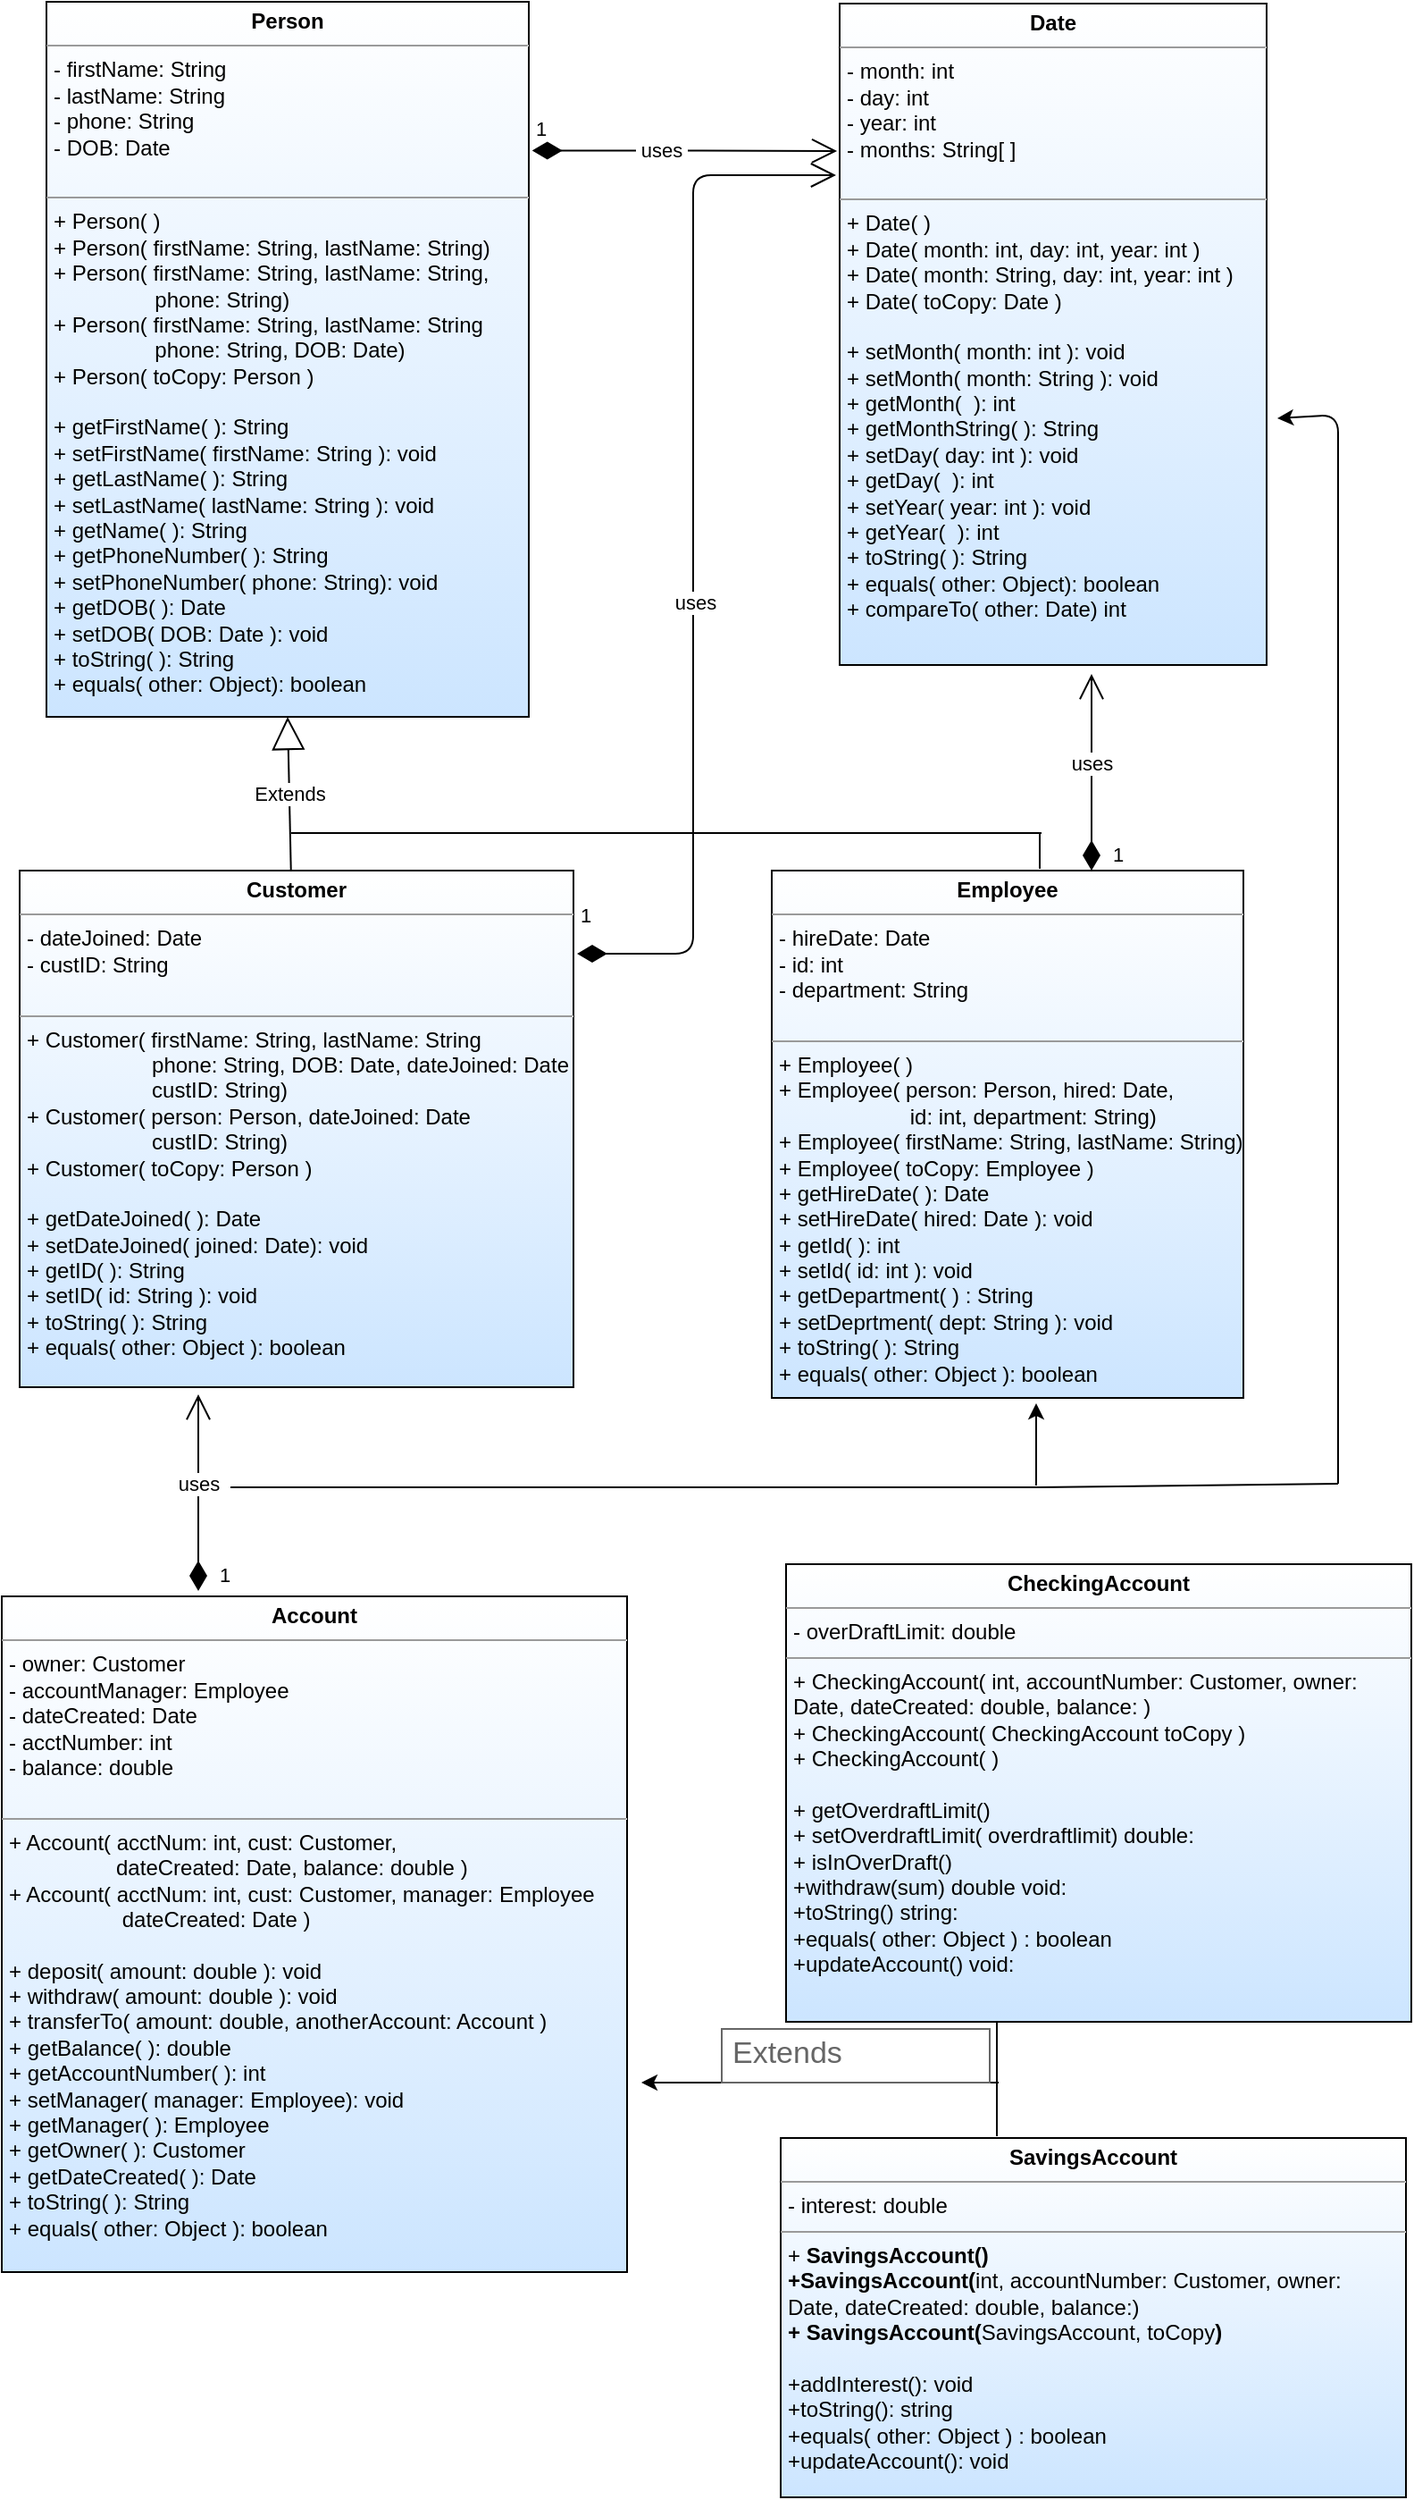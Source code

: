 <mxfile>
    <diagram id="v-KD0Bjn270umLAgXtNp" name="Page-1">
        <mxGraphModel dx="996" dy="666" grid="0" gridSize="10" guides="1" tooltips="1" connect="1" arrows="1" fold="1" page="1" pageScale="1" pageWidth="850" pageHeight="1100" math="0" shadow="0">
            <root>
                <mxCell id="0"/>
                <mxCell id="1" parent="0"/>
                <mxCell id="mYoptTvwx1LB1I1NdDWJ-5" value="&lt;p style=&quot;margin: 0px ; margin-top: 4px ; text-align: center&quot;&gt;&lt;b&gt;Account&lt;/b&gt;&lt;br&gt;&lt;/p&gt;&lt;hr size=&quot;1&quot;&gt;&lt;p style=&quot;margin: 0px ; margin-left: 4px&quot;&gt;- owner: Customer&lt;/p&gt;&lt;p style=&quot;margin: 0px ; margin-left: 4px&quot;&gt;- accountManager: Employee&lt;/p&gt;&lt;p style=&quot;margin: 0px ; margin-left: 4px&quot;&gt;- dateCreated: Date&lt;br&gt;&lt;/p&gt;&lt;p style=&quot;margin: 0px ; margin-left: 4px&quot;&gt;- acctNumber: int&lt;/p&gt;&lt;p style=&quot;margin: 0px ; margin-left: 4px&quot;&gt;- balance: double&lt;br&gt;&lt;/p&gt;&lt;p style=&quot;margin: 0px ; margin-left: 4px&quot;&gt; &lt;br&gt;&lt;/p&gt;&lt;hr size=&quot;1&quot;&gt;&lt;p style=&quot;margin: 0px ; margin-left: 4px&quot;&gt;+ Account( acctNum: int, cust: Customer, &lt;br&gt;&lt;/p&gt;&lt;p style=&quot;margin: 0px ; margin-left: 4px&quot;&gt;&amp;nbsp;&amp;nbsp;&amp;nbsp;&amp;nbsp;&amp;nbsp;&amp;nbsp;&amp;nbsp;&amp;nbsp;&amp;nbsp;&amp;nbsp;&amp;nbsp;&amp;nbsp;&amp;nbsp;&amp;nbsp;&amp;nbsp;&amp;nbsp;&amp;nbsp; dateCreated: Date, balance: double )&lt;br&gt;&lt;/p&gt;&lt;p style=&quot;margin: 0px ; margin-left: 4px&quot;&gt;+ Account( acctNum: int, cust: Customer, manager: Employee&lt;/p&gt;&lt;p style=&quot;margin: 0px ; margin-left: 4px&quot;&gt;&amp;nbsp; &amp;nbsp; &amp;nbsp; &amp;nbsp; &amp;nbsp; &amp;nbsp; &amp;nbsp; &amp;nbsp; &amp;nbsp; &amp;nbsp;dateCreated: Date )&lt;/p&gt;&lt;p style=&quot;margin: 0px ; margin-left: 4px&quot;&gt;&lt;br&gt;&lt;/p&gt;&lt;p style=&quot;margin: 0px 0px 0px 4px&quot;&gt;+ deposit( amount: double ): void&lt;/p&gt;&lt;p style=&quot;margin: 0px 0px 0px 4px&quot;&gt;+ withdraw( amount: double ): void&lt;/p&gt;&lt;p style=&quot;margin: 0px 0px 0px 4px&quot;&gt;+ transferTo( amount: double, anotherAccount: Account )&lt;br&gt;&lt;/p&gt;&lt;div&gt;&lt;p style=&quot;margin: 0px 0px 0px 4px&quot;&gt;+ getBalance( ): double&lt;br&gt;&lt;/p&gt;&lt;/div&gt;&lt;div&gt;&lt;p style=&quot;margin: 0px 0px 0px 4px&quot;&gt;+ getAccountNumber( ): int&lt;br&gt;&lt;/p&gt;&lt;/div&gt;&lt;div&gt;&lt;p style=&quot;margin: 0px 0px 0px 4px&quot;&gt;+ setManager( manager: Employee): void&lt;/p&gt;&lt;p style=&quot;margin: 0px 0px 0px 4px&quot;&gt;+ getManager( ): Employee&lt;/p&gt;&lt;/div&gt;&lt;p style=&quot;margin: 0px 0px 0px 4px&quot;&gt;+ getOwner( ): Customer&lt;/p&gt;&lt;p style=&quot;margin: 0px ; margin-left: 4px&quot;&gt;&lt;span&gt;+ getDateCreated( ): Date&lt;/span&gt;&lt;/p&gt;&lt;p style=&quot;margin: 0px ; margin-left: 4px&quot;&gt;&lt;span&gt;+ toString( ): String&lt;/span&gt;&lt;br&gt;&lt;/p&gt;&lt;p style=&quot;margin: 0px ; margin-left: 4px&quot;&gt;+ equals( other: Object ): boolean&amp;nbsp;&lt;/p&gt;" style="verticalAlign=top;align=left;overflow=fill;fontSize=12;fontFamily=Helvetica;html=1;gradientColor=#CCE5FF;" parent="1" vertex="1">
                    <mxGeometry x="15" y="977" width="350" height="378" as="geometry"/>
                </mxCell>
                <mxCell id="2" value="&lt;p style=&quot;margin: 0px ; margin-top: 4px ; text-align: center&quot;&gt;&lt;b&gt;Person&lt;/b&gt;&lt;br&gt;&lt;/p&gt;&lt;hr size=&quot;1&quot;&gt;&lt;p style=&quot;margin: 0px ; margin-left: 4px&quot;&gt;- firstName: String&lt;/p&gt;&lt;p style=&quot;margin: 0px ; margin-left: 4px&quot;&gt;- lastName: String&lt;br&gt;&lt;/p&gt;&lt;p style=&quot;margin: 0px ; margin-left: 4px&quot;&gt;- phone: String&lt;/p&gt;&lt;p style=&quot;margin: 0px ; margin-left: 4px&quot;&gt;- DOB: Date&lt;br&gt;&lt;/p&gt;&lt;p style=&quot;margin: 0px ; margin-left: 4px&quot;&gt; &lt;br&gt;&lt;/p&gt;&lt;hr size=&quot;1&quot;&gt;&lt;p style=&quot;margin: 0px ; margin-left: 4px&quot;&gt;+ Person( )&lt;/p&gt;&lt;p style=&quot;margin: 0px ; margin-left: 4px&quot;&gt;+ Person( firstName: String, lastName: String)&lt;/p&gt;&lt;p style=&quot;margin: 0px ; margin-left: 4px&quot;&gt;+ Person( firstName: String, lastName: String,&lt;/p&gt;&lt;p style=&quot;margin: 0px ; margin-left: 4px&quot;&gt;&amp;nbsp; &amp;nbsp; &amp;nbsp; &amp;nbsp; &amp;nbsp; &amp;nbsp; &amp;nbsp; &amp;nbsp; &amp;nbsp;phone: String)&lt;br&gt;&lt;/p&gt;&lt;p style=&quot;margin: 0px ; margin-left: 4px&quot;&gt;+ Person( firstName: String, lastName: String&lt;/p&gt;&lt;p style=&quot;margin: 0px ; margin-left: 4px&quot;&gt;&amp;nbsp; &amp;nbsp; &amp;nbsp; &amp;nbsp; &amp;nbsp; &amp;nbsp; &amp;nbsp; &amp;nbsp; &amp;nbsp;phone: String, DOB: Date)&lt;br&gt;&lt;/p&gt;&lt;p style=&quot;margin: 0px ; margin-left: 4px&quot;&gt;+ Person( toCopy: Person )&lt;/p&gt;&lt;p style=&quot;margin: 0px ; margin-left: 4px&quot;&gt;&lt;br&gt;&lt;/p&gt;&lt;p style=&quot;margin: 0px ; margin-left: 4px&quot;&gt;+ getFirstName( ): String&lt;/p&gt;&lt;p style=&quot;margin: 0px 0px 0px 4px&quot;&gt;+ setFirstName( firstName: String ): void&lt;/p&gt;&lt;p style=&quot;margin: 0px 0px 0px 4px&quot;&gt;+ getLastName( ): String&lt;/p&gt;&lt;p style=&quot;margin: 0px 0px 0px 4px&quot;&gt;+ setLastName( lastName: String ): void&lt;/p&gt;&lt;p style=&quot;margin: 0px 0px 0px 4px&quot;&gt;+ getName( ): String&lt;/p&gt;&lt;p style=&quot;margin: 0px 0px 0px 4px&quot;&gt;+ getPhoneNumber( ): String&lt;/p&gt;&lt;p style=&quot;margin: 0px 0px 0px 4px&quot;&gt;+ setPhoneNumber( phone: String): void&lt;/p&gt;&lt;p style=&quot;margin: 0px 0px 0px 4px&quot;&gt;&lt;span&gt;+ getDOB( ): Date&lt;/span&gt;&lt;br&gt;&lt;/p&gt;&lt;p style=&quot;margin: 0px ; margin-left: 4px&quot;&gt;+ setDOB( DOB: Date ): void&lt;/p&gt;&lt;p style=&quot;margin: 0px ; margin-left: 4px&quot;&gt;&lt;span&gt;+ toString( ): String&lt;/span&gt;&lt;br&gt;&lt;/p&gt;&lt;p style=&quot;margin: 0px ; margin-left: 4px&quot;&gt;+ equals( other: Object): boolean&lt;/p&gt;" style="verticalAlign=top;align=left;overflow=fill;fontSize=12;fontFamily=Helvetica;html=1;gradientColor=#CCE5FF;" parent="1" vertex="1">
                    <mxGeometry x="40" y="85" width="270" height="400" as="geometry"/>
                </mxCell>
                <mxCell id="3" value="&lt;p style=&quot;margin: 0px ; margin-top: 4px ; text-align: center&quot;&gt;&lt;b&gt;Customer&lt;/b&gt;&lt;/p&gt;&lt;hr size=&quot;1&quot;&gt;&lt;p style=&quot;margin: 0px ; margin-left: 4px&quot;&gt;- dateJoined: Date&lt;/p&gt;&lt;p style=&quot;margin: 0px ; margin-left: 4px&quot;&gt;- custID: String&lt;br&gt;&lt;/p&gt;&lt;p style=&quot;margin: 0px ; margin-left: 4px&quot;&gt;&lt;br&gt;&lt;/p&gt;&lt;hr size=&quot;1&quot;&gt;&lt;p style=&quot;margin: 0px 0px 0px 4px&quot;&gt;+ Customer( firstName: String, lastName: String&lt;/p&gt;&lt;p style=&quot;margin: 0px ; margin-left: 4px&quot;&gt;&lt;span&gt;&amp;nbsp; &amp;nbsp; &amp;nbsp; &amp;nbsp; &amp;nbsp; &amp;nbsp; &amp;nbsp; &amp;nbsp; &amp;nbsp; &amp;nbsp; &amp;nbsp;phone: String, DOB: Date, dateJoined: Date&lt;/span&gt;&lt;/p&gt;&lt;p style=&quot;margin: 0px ; margin-left: 4px&quot;&gt;&lt;span&gt;&amp;nbsp; &amp;nbsp; &amp;nbsp; &amp;nbsp; &amp;nbsp; &amp;nbsp; &amp;nbsp; &amp;nbsp; &amp;nbsp; &amp;nbsp; &amp;nbsp;custID: String)&lt;/span&gt;&lt;br&gt;&lt;/p&gt;&lt;p style=&quot;margin: 0px 0px 0px 4px&quot;&gt;+ Customer( person: Person,&amp;nbsp;&lt;span&gt;dateJoined: Date&lt;/span&gt;&lt;/p&gt;&lt;p style=&quot;margin: 0px 0px 0px 4px&quot;&gt;&amp;nbsp; &amp;nbsp; &amp;nbsp; &amp;nbsp; &amp;nbsp; &amp;nbsp; &amp;nbsp; &amp;nbsp; &amp;nbsp; &amp;nbsp; &amp;nbsp;custID: String)&lt;/p&gt;&lt;p style=&quot;margin: 0px ; margin-left: 4px&quot;&gt;&lt;span&gt;+ Customer( toCopy: Person )&lt;/span&gt;&lt;/p&gt;&lt;p style=&quot;margin: 0px ; margin-left: 4px&quot;&gt;&lt;span&gt;&lt;br&gt;&lt;/span&gt;&lt;/p&gt;&lt;p style=&quot;margin: 0px ; margin-left: 4px&quot;&gt;+ getDateJoined( ): Date&lt;/p&gt;&lt;p style=&quot;margin: 0px ; margin-left: 4px&quot;&gt;&lt;span&gt;+ setDateJoined( joined: Date): void&lt;/span&gt;&lt;/p&gt;&lt;p style=&quot;margin: 0px ; margin-left: 4px&quot;&gt;+ getID( ): String&lt;br&gt;&lt;/p&gt;&lt;p style=&quot;margin: 0px ; margin-left: 4px&quot;&gt;+ setID( id: String ): void&lt;/p&gt;&lt;p style=&quot;margin: 0px ; margin-left: 4px&quot;&gt;&lt;span&gt;+ toString( ): String&lt;/span&gt;&lt;br&gt;&lt;/p&gt;&lt;p style=&quot;margin: 0px ; margin-left: 4px&quot;&gt;+ equals( other: Object ): boolean&amp;nbsp;&lt;/p&gt;" style="verticalAlign=top;align=left;overflow=fill;fontSize=12;fontFamily=Helvetica;html=1;gradientColor=#CCE5FF;" parent="1" vertex="1">
                    <mxGeometry x="25" y="571" width="310" height="289" as="geometry"/>
                </mxCell>
                <mxCell id="4" value="Extends" style="endArrow=block;endSize=16;endFill=0;html=1;entryX=0.5;entryY=1;entryDx=0;entryDy=0;" parent="1" source="3" target="2" edge="1">
                    <mxGeometry width="160" relative="1" as="geometry">
                        <mxPoint x="80" y="670" as="sourcePoint"/>
                        <mxPoint x="240" y="670" as="targetPoint"/>
                    </mxGeometry>
                </mxCell>
                <mxCell id="7" value="&lt;p style=&quot;margin: 0px ; margin-top: 4px ; text-align: center&quot;&gt;&lt;b&gt;Date&lt;/b&gt;&lt;/p&gt;&lt;hr size=&quot;1&quot;&gt;&lt;p style=&quot;margin: 0px ; margin-left: 4px&quot;&gt;- month: int&lt;/p&gt;&lt;p style=&quot;margin: 0px ; margin-left: 4px&quot;&gt;- day: int&lt;br&gt;&lt;/p&gt;&lt;p style=&quot;margin: 0px ; margin-left: 4px&quot;&gt;- year: int&lt;/p&gt;&lt;p style=&quot;margin: 0px ; margin-left: 4px&quot;&gt;- months: String[ ]&lt;br&gt;&lt;/p&gt;&lt;p style=&quot;margin: 0px ; margin-left: 4px&quot;&gt; &lt;br&gt;&lt;/p&gt;&lt;hr size=&quot;1&quot;&gt;&lt;p style=&quot;margin: 0px ; margin-left: 4px&quot;&gt;+ Date( )&lt;/p&gt;&lt;p style=&quot;margin: 0px ; margin-left: 4px&quot;&gt;+ Date( month: int, day: int, year: int )&lt;/p&gt;&lt;p style=&quot;margin: 0px ; margin-left: 4px&quot;&gt;+ Date( month: String, day: int, year: int )&lt;br&gt;&lt;/p&gt;&lt;p style=&quot;margin: 0px ; margin-left: 4px&quot;&gt;&lt;span&gt;+ Date( toCopy: Date )&lt;/span&gt;&lt;br&gt;&lt;/p&gt;&lt;p style=&quot;margin: 0px ; margin-left: 4px&quot;&gt;&lt;br&gt;&lt;/p&gt;&lt;p style=&quot;margin: 0px ; margin-left: 4px&quot;&gt;+ setMonth( month: int ): void&lt;/p&gt;&lt;p style=&quot;margin: 0px ; margin-left: 4px&quot;&gt;+ setMonth( month: String ): void&lt;br&gt;&lt;/p&gt;&lt;p style=&quot;margin: 0px 0px 0px 4px&quot;&gt;+ getMonth(&amp;nbsp; ): int&lt;br&gt;&lt;/p&gt;&lt;p style=&quot;margin: 0px 0px 0px 4px&quot;&gt;+ getMonthString( ): String&lt;/p&gt;&lt;p style=&quot;margin: 0px 0px 0px 4px&quot;&gt;+ setDay( day: int ): void&lt;/p&gt;&lt;p style=&quot;margin: 0px 0px 0px 4px&quot;&gt;+ getDay(&amp;nbsp; ): int&lt;/p&gt;&lt;p style=&quot;margin: 0px 0px 0px 4px&quot;&gt;+ setYear( year: int ): void&lt;/p&gt;&lt;p style=&quot;margin: 0px 0px 0px 4px&quot;&gt;+ getYear(&amp;nbsp; ): int&lt;/p&gt;&lt;p style=&quot;margin: 0px ; margin-left: 4px&quot;&gt;&lt;span&gt;+ toString( ): String&lt;/span&gt;&lt;br&gt;&lt;/p&gt;&lt;p style=&quot;margin: 0px ; margin-left: 4px&quot;&gt;+ equals( other: Object): boolean&lt;/p&gt;&lt;p style=&quot;margin: 0px ; margin-left: 4px&quot;&gt;+ compareTo( other: Date) int&lt;/p&gt;" style="verticalAlign=top;align=left;overflow=fill;fontSize=12;fontFamily=Helvetica;html=1;gradientColor=#CCE5FF;" parent="1" vertex="1">
                    <mxGeometry x="484" y="86" width="239" height="370" as="geometry"/>
                </mxCell>
                <mxCell id="8" value="1" style="endArrow=open;html=1;endSize=12;startArrow=diamondThin;startSize=14;startFill=1;edgeStyle=orthogonalEdgeStyle;align=left;verticalAlign=bottom;entryX=-0.006;entryY=0.223;entryDx=0;entryDy=0;entryPerimeter=0;exitX=1.007;exitY=0.208;exitDx=0;exitDy=0;exitPerimeter=0;" parent="1" source="2" target="7" edge="1">
                    <mxGeometry x="-1" y="3" relative="1" as="geometry">
                        <mxPoint x="260" y="190" as="sourcePoint"/>
                        <mxPoint x="420" y="190" as="targetPoint"/>
                    </mxGeometry>
                </mxCell>
                <mxCell id="9" value="&amp;nbsp;uses&amp;nbsp;" style="edgeLabel;html=1;align=center;verticalAlign=middle;resizable=0;points=[];" parent="8" vertex="1" connectable="0">
                    <mxGeometry x="-0.207" relative="1" as="geometry">
                        <mxPoint x="4" as="offset"/>
                    </mxGeometry>
                </mxCell>
                <mxCell id="10" value="1" style="endArrow=open;html=1;endSize=12;startArrow=diamondThin;startSize=14;startFill=1;edgeStyle=orthogonalEdgeStyle;align=left;verticalAlign=bottom;exitX=1;exitY=0.25;exitDx=0;exitDy=0;" parent="1" edge="1">
                    <mxGeometry x="-1" y="14" relative="1" as="geometry">
                        <mxPoint x="337" y="617.5" as="sourcePoint"/>
                        <mxPoint x="482" y="182" as="targetPoint"/>
                        <Array as="points">
                            <mxPoint x="402" y="618"/>
                            <mxPoint x="402" y="182"/>
                            <mxPoint x="482" y="182"/>
                        </Array>
                        <mxPoint y="1" as="offset"/>
                    </mxGeometry>
                </mxCell>
                <mxCell id="11" value="&amp;nbsp;uses&amp;nbsp;" style="edgeLabel;html=1;align=center;verticalAlign=middle;resizable=0;points=[];" parent="10" vertex="1" connectable="0">
                    <mxGeometry x="-0.207" relative="1" as="geometry">
                        <mxPoint x="1" y="-32" as="offset"/>
                    </mxGeometry>
                </mxCell>
                <mxCell id="12" value="&lt;p style=&quot;margin: 0px ; margin-top: 4px ; text-align: center&quot;&gt;&lt;b&gt;Employee&lt;/b&gt;&lt;/p&gt;&lt;hr size=&quot;1&quot;&gt;&lt;p style=&quot;margin: 0px ; margin-left: 4px&quot;&gt;- hireDate: Date&lt;/p&gt;&lt;p style=&quot;margin: 0px ; margin-left: 4px&quot;&gt;- id: int&lt;br&gt;&lt;/p&gt;&lt;p style=&quot;margin: 0px ; margin-left: 4px&quot;&gt;- department: String&lt;/p&gt;&lt;p style=&quot;margin: 0px ; margin-left: 4px&quot;&gt;&lt;br&gt;&lt;/p&gt;&lt;hr size=&quot;1&quot;&gt;&lt;p style=&quot;margin: 0px 0px 0px 4px&quot;&gt;+ Employee( )&lt;/p&gt;&lt;p style=&quot;margin: 0px 0px 0px 4px&quot;&gt;+ Employee( person: Person, hired: Date,&amp;nbsp;&lt;/p&gt;&lt;p style=&quot;margin: 0px 0px 0px 4px&quot;&gt;&amp;nbsp; &amp;nbsp; &amp;nbsp; &amp;nbsp; &amp;nbsp; &amp;nbsp; &amp;nbsp; &amp;nbsp; &amp;nbsp; &amp;nbsp; &amp;nbsp; id: int,&amp;nbsp;&lt;span&gt;department: String&lt;/span&gt;&lt;span&gt;)&lt;/span&gt;&lt;/p&gt;&lt;p style=&quot;margin: 0px 0px 0px 4px&quot;&gt;&lt;span&gt;+ Employee( firstName: String, lastName: String)&amp;nbsp;&lt;/span&gt;&lt;/p&gt;&lt;p style=&quot;margin: 0px ; margin-left: 4px&quot;&gt;&lt;span&gt;+ Employee( toCopy: Employee )&lt;/span&gt;&lt;/p&gt;&lt;p style=&quot;margin: 0px ; margin-left: 4px&quot;&gt;+ getHireDate( ): Date&lt;/p&gt;&lt;p style=&quot;margin: 0px ; margin-left: 4px&quot;&gt;&lt;span&gt;+ setHireDate( hired: Date ): void&lt;/span&gt;&lt;/p&gt;&lt;p style=&quot;margin: 0px ; margin-left: 4px&quot;&gt;+ getId( ): int&lt;br&gt;&lt;/p&gt;&lt;p style=&quot;margin: 0px ; margin-left: 4px&quot;&gt;+ setId( id: int ): void&lt;/p&gt;&lt;p style=&quot;margin: 0px ; margin-left: 4px&quot;&gt;+ getDepartment( ) : String&lt;/p&gt;&lt;p style=&quot;margin: 0px ; margin-left: 4px&quot;&gt;+ setDeprtment( dept: String ): void&lt;/p&gt;&lt;p style=&quot;margin: 0px ; margin-left: 4px&quot;&gt;&lt;span&gt;+ toString( ): String&lt;/span&gt;&lt;br&gt;&lt;/p&gt;&lt;p style=&quot;margin: 0px ; margin-left: 4px&quot;&gt;+ equals( other: Object ): boolean&amp;nbsp;&lt;/p&gt;" style="verticalAlign=top;align=left;overflow=fill;fontSize=12;fontFamily=Helvetica;html=1;gradientColor=#CCE5FF;" parent="1" vertex="1">
                    <mxGeometry x="446" y="571" width="264" height="295" as="geometry"/>
                </mxCell>
                <mxCell id="14" value="" style="endArrow=none;html=1;" parent="1" edge="1">
                    <mxGeometry width="50" height="50" relative="1" as="geometry">
                        <mxPoint x="177" y="550" as="sourcePoint"/>
                        <mxPoint x="597" y="550" as="targetPoint"/>
                    </mxGeometry>
                </mxCell>
                <mxCell id="15" value="" style="endArrow=none;html=1;" parent="1" edge="1">
                    <mxGeometry width="50" height="50" relative="1" as="geometry">
                        <mxPoint x="596" y="550" as="sourcePoint"/>
                        <mxPoint x="596" y="570" as="targetPoint"/>
                    </mxGeometry>
                </mxCell>
                <mxCell id="21" value="1" style="endArrow=open;html=1;endSize=12;startArrow=diamondThin;startSize=14;startFill=1;edgeStyle=orthogonalEdgeStyle;align=left;verticalAlign=bottom;" parent="1" edge="1">
                    <mxGeometry x="-1" y="-10" relative="1" as="geometry">
                        <mxPoint x="625" y="571" as="sourcePoint"/>
                        <mxPoint x="625" y="461" as="targetPoint"/>
                        <mxPoint as="offset"/>
                    </mxGeometry>
                </mxCell>
                <mxCell id="22" value="uses" style="edgeLabel;html=1;align=center;verticalAlign=middle;resizable=0;points=[];" parent="21" vertex="1" connectable="0">
                    <mxGeometry x="0.178" y="-1" relative="1" as="geometry">
                        <mxPoint x="-1" y="5" as="offset"/>
                    </mxGeometry>
                </mxCell>
                <mxCell id="26" value="1" style="endArrow=open;html=1;endSize=12;startArrow=diamondThin;startSize=14;startFill=1;edgeStyle=orthogonalEdgeStyle;align=left;verticalAlign=bottom;" edge="1" parent="1">
                    <mxGeometry x="-1" y="-10" relative="1" as="geometry">
                        <mxPoint x="125" y="974" as="sourcePoint"/>
                        <mxPoint x="125" y="864" as="targetPoint"/>
                        <mxPoint as="offset"/>
                    </mxGeometry>
                </mxCell>
                <mxCell id="27" value="uses" style="edgeLabel;html=1;align=center;verticalAlign=middle;resizable=0;points=[];" vertex="1" connectable="0" parent="26">
                    <mxGeometry x="0.178" y="-1" relative="1" as="geometry">
                        <mxPoint x="-1" y="5" as="offset"/>
                    </mxGeometry>
                </mxCell>
                <mxCell id="28" value="" style="endArrow=none;html=1;" edge="1" parent="1">
                    <mxGeometry width="50" height="50" relative="1" as="geometry">
                        <mxPoint x="143" y="916" as="sourcePoint"/>
                        <mxPoint x="596" y="916" as="targetPoint"/>
                    </mxGeometry>
                </mxCell>
                <mxCell id="29" value="" style="endArrow=classic;html=1;" edge="1" parent="1">
                    <mxGeometry width="50" height="50" relative="1" as="geometry">
                        <mxPoint x="594" y="915" as="sourcePoint"/>
                        <mxPoint x="594" y="869" as="targetPoint"/>
                    </mxGeometry>
                </mxCell>
                <mxCell id="30" value="" style="endArrow=none;html=1;" edge="1" parent="1">
                    <mxGeometry width="50" height="50" relative="1" as="geometry">
                        <mxPoint x="596" y="916" as="sourcePoint"/>
                        <mxPoint x="763" y="914" as="targetPoint"/>
                    </mxGeometry>
                </mxCell>
                <mxCell id="31" value="" style="endArrow=none;html=1;" edge="1" parent="1">
                    <mxGeometry width="50" height="50" relative="1" as="geometry">
                        <mxPoint x="763" y="914" as="sourcePoint"/>
                        <mxPoint x="763" y="374" as="targetPoint"/>
                    </mxGeometry>
                </mxCell>
                <mxCell id="33" value="" style="endArrow=classic;html=1;" edge="1" parent="1">
                    <mxGeometry width="50" height="50" relative="1" as="geometry">
                        <mxPoint x="763" y="375" as="sourcePoint"/>
                        <mxPoint x="729" y="318" as="targetPoint"/>
                        <Array as="points">
                            <mxPoint x="763" y="316"/>
                        </Array>
                    </mxGeometry>
                </mxCell>
                <mxCell id="34" value="&lt;p style=&quot;margin: 0px ; margin-top: 4px ; text-align: center&quot;&gt;&lt;b&gt;Savings&lt;/b&gt;&lt;b style=&quot;background-color: initial;&quot;&gt;Account&lt;/b&gt;&lt;/p&gt;&lt;hr size=&quot;1&quot;&gt;&lt;p style=&quot;margin: 0px ; margin-left: 4px&quot;&gt;- interest: double&lt;/p&gt;&lt;hr size=&quot;1&quot;&gt;&lt;p style=&quot;margin: 0px 0px 0px 4px;&quot;&gt;&lt;span style=&quot;background-color: initial;&quot;&gt;+ &lt;b&gt;SavingsAccount()&lt;/b&gt;&lt;/span&gt;&lt;/p&gt;&lt;p style=&quot;margin: 0px 0px 0px 4px;&quot;&gt;&lt;span style=&quot;background-color: initial;&quot;&gt;&lt;b&gt;+SavingsAccount(&lt;/b&gt;int, accountNumber: Customer, owner:&amp;nbsp;&lt;/span&gt;&lt;/p&gt;&lt;p style=&quot;margin: 0px 0px 0px 4px;&quot;&gt;&lt;span style=&quot;background-color: initial;&quot;&gt;Date, dateCreated: double, balance:)&lt;/span&gt;&lt;/p&gt;&lt;p style=&quot;margin: 0px 0px 0px 4px;&quot;&gt;&lt;span style=&quot;background-color: initial;&quot;&gt;&lt;b&gt;+ SavingsAccount(&lt;/b&gt;SavingsAccount, toCopy&lt;b&gt;)&lt;/b&gt;&lt;/span&gt;&lt;/p&gt;&lt;p style=&quot;margin: 0px 0px 0px 4px;&quot;&gt;&lt;span style=&quot;background-color: initial;&quot;&gt;&lt;b&gt;&lt;br&gt;&lt;/b&gt;&lt;/span&gt;&lt;/p&gt;&lt;p style=&quot;margin: 0px 0px 0px 4px;&quot;&gt;&lt;span style=&quot;background-color: initial;&quot;&gt;+addInterest(): void&lt;/span&gt;&lt;/p&gt;&lt;p style=&quot;margin: 0px 0px 0px 4px;&quot;&gt;&lt;span style=&quot;background-color: initial;&quot;&gt;+toString(): string&lt;/span&gt;&lt;/p&gt;&lt;p style=&quot;margin: 0px 0px 0px 4px;&quot;&gt;&lt;span style=&quot;background-color: initial;&quot;&gt;+equals( other: Object ) : boolean&lt;/span&gt;&lt;/p&gt;&lt;p style=&quot;margin: 0px 0px 0px 4px;&quot;&gt;&lt;span style=&quot;background-color: initial;&quot;&gt;+updateAccount(): void&lt;/span&gt;&lt;/p&gt;&lt;p style=&quot;text-align: center; margin: 0px 0px 0px 4px;&quot;&gt;&lt;span style=&quot;background-color: initial;&quot;&gt;&lt;b&gt;&lt;br&gt;&lt;/b&gt;&lt;/span&gt;&lt;/p&gt;" style="verticalAlign=top;align=left;overflow=fill;fontSize=12;fontFamily=Helvetica;html=1;gradientColor=#CCE5FF;" vertex="1" parent="1">
                    <mxGeometry x="451" y="1280" width="350" height="201" as="geometry"/>
                </mxCell>
                <mxCell id="35" value="&lt;p style=&quot;margin: 0px ; margin-top: 4px ; text-align: center&quot;&gt;&lt;b&gt;Checking&lt;/b&gt;&lt;b style=&quot;background-color: initial;&quot;&gt;Account&lt;/b&gt;&lt;/p&gt;&lt;hr size=&quot;1&quot;&gt;&lt;p style=&quot;margin: 0px ; margin-left: 4px&quot;&gt;- overDraftLimit: double&lt;/p&gt;&lt;hr size=&quot;1&quot;&gt;&lt;p style=&quot;margin: 0px ; margin-left: 4px&quot;&gt;+ CheckingAccount(&amp;nbsp;&lt;span style=&quot;background-color: initial;&quot;&gt;int, accountNumber: Customer, owner:&amp;nbsp;&lt;/span&gt;&lt;/p&gt;&lt;p style=&quot;margin: 0px ; margin-left: 4px&quot;&gt;&lt;span style=&quot;background-color: initial;&quot;&gt;Date, dateCreated: double, balance:&lt;/span&gt;&lt;span style=&quot;background-color: initial;&quot;&gt;&amp;nbsp;)&lt;/span&gt;&lt;/p&gt;&lt;p style=&quot;margin: 0px ; margin-left: 4px&quot;&gt;+ CheckingAccount( CheckingAccount toCopy&amp;nbsp;&lt;span style=&quot;background-color: initial;&quot;&gt;)&lt;/span&gt;&lt;span style=&quot;background-color: initial;&quot;&gt;&lt;br&gt;&lt;/span&gt;&lt;/p&gt;&lt;p style=&quot;margin: 0px ; margin-left: 4px&quot;&gt;+ CheckingAccount(&amp;nbsp;&lt;span style=&quot;background-color: initial;&quot;&gt;)&lt;/span&gt;&lt;span style=&quot;background-color: initial;&quot;&gt;&lt;br&gt;&lt;/span&gt;&lt;/p&gt;&lt;p style=&quot;margin: 0px ; margin-left: 4px&quot;&gt;&lt;br&gt;&lt;/p&gt;&lt;p style=&quot;margin: 0px 0px 0px 4px&quot;&gt;+ getOverdraftLimit()&lt;/p&gt;&lt;p style=&quot;margin: 0px 0px 0px 4px&quot;&gt;&lt;span style=&quot;background-color: initial;&quot;&gt;+ setOverdraftLimit( overdraftlimit) double:&lt;/span&gt;&lt;/p&gt;&lt;p style=&quot;margin: 0px 0px 0px 4px&quot;&gt;+ isInOverDraft()&lt;/p&gt;&lt;p style=&quot;margin: 0px ; margin-left: 4px&quot;&gt;+withdraw(sum) double void:&lt;/p&gt;&lt;p style=&quot;margin: 0px ; margin-left: 4px&quot;&gt;+toString() string:&lt;/p&gt;&lt;p style=&quot;border-color: var(--border-color); margin: 0px 0px 0px 4px;&quot;&gt;&lt;span style=&quot;border-color: var(--border-color); background-color: initial;&quot;&gt;+equals( other: Object ) : boolean&lt;/span&gt;&lt;/p&gt;&lt;p style=&quot;border-color: var(--border-color); margin: 0px 0px 0px 4px;&quot;&gt;&lt;span style=&quot;border-color: var(--border-color); background-color: initial;&quot;&gt;+updateAccount() void:&lt;/span&gt;&lt;/p&gt;&lt;div&gt;&lt;span style=&quot;border-color: var(--border-color); background-color: initial;&quot;&gt;&lt;br&gt;&lt;/span&gt;&lt;/div&gt;&lt;p style=&quot;margin: 0px ; margin-left: 4px&quot;&gt;&lt;br&gt;&lt;/p&gt;" style="verticalAlign=top;align=left;overflow=fill;fontSize=12;fontFamily=Helvetica;html=1;gradientColor=#CCE5FF;" vertex="1" parent="1">
                    <mxGeometry x="454" y="959" width="350" height="256" as="geometry"/>
                </mxCell>
                <mxCell id="37" value="" style="endArrow=none;html=1;" edge="1" parent="1">
                    <mxGeometry width="50" height="50" relative="1" as="geometry">
                        <mxPoint x="572" y="1279" as="sourcePoint"/>
                        <mxPoint x="572" y="1215" as="targetPoint"/>
                    </mxGeometry>
                </mxCell>
                <mxCell id="38" value="" style="endArrow=classic;html=1;" edge="1" parent="1">
                    <mxGeometry width="50" height="50" relative="1" as="geometry">
                        <mxPoint x="573" y="1249" as="sourcePoint"/>
                        <mxPoint x="373" y="1249" as="targetPoint"/>
                    </mxGeometry>
                </mxCell>
                <mxCell id="39" value="Extends" style="strokeWidth=1;shadow=0;dashed=0;align=center;html=1;shape=mxgraph.mockup.text.textBox;fontColor=#666666;align=left;fontSize=17;spacingLeft=4;spacingTop=-3;strokeColor=#666666;mainText=" vertex="1" parent="1">
                    <mxGeometry x="418" y="1219" width="150" height="30" as="geometry"/>
                </mxCell>
            </root>
        </mxGraphModel>
    </diagram>
</mxfile>